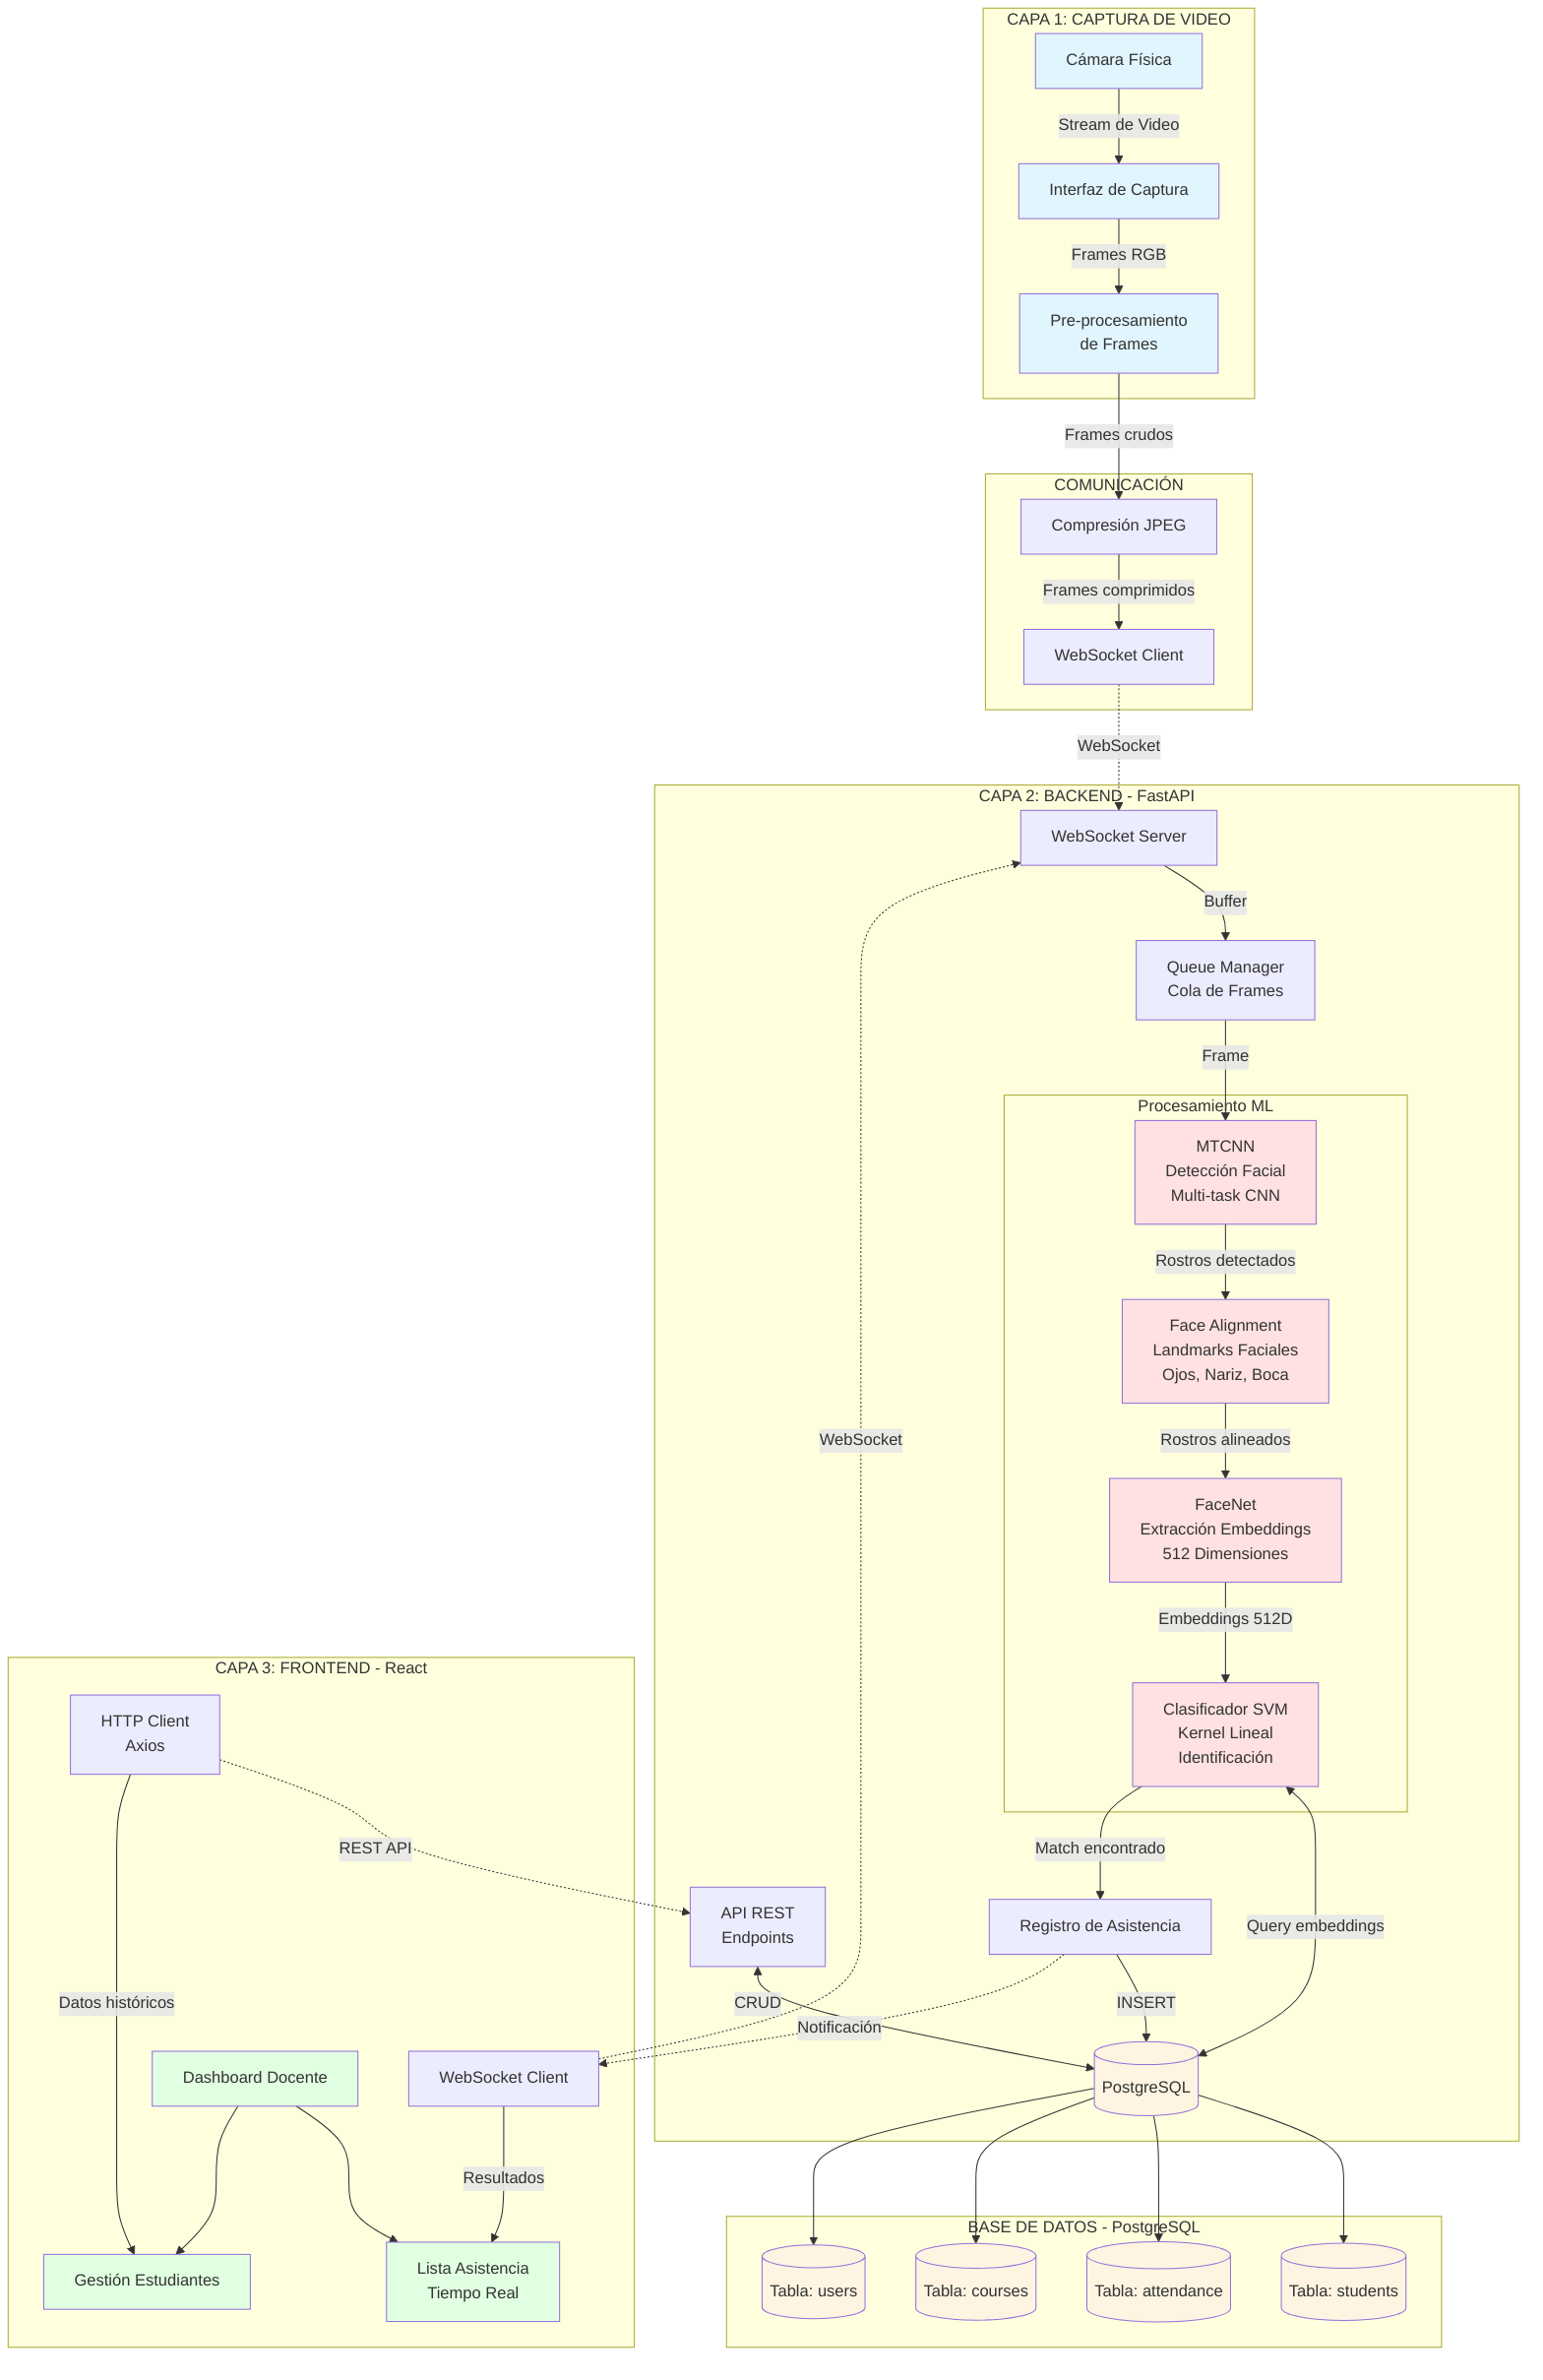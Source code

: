 graph TB
    subgraph "CAPA 1: CAPTURA DE VIDEO"
        A[Cámara Física]
        B[Interfaz de Captura]
        C[Pre-procesamiento<br/>de Frames]
        
        A -->|Stream de Video| B
        B -->|Frames RGB| C
    end
    
    subgraph "COMUNICACIÓN"
        D[WebSocket Client]
        E[Compresión JPEG]
        
        C -->|Frames crudos| E
        E -->|Frames comprimidos| D
    end
    
    subgraph "CAPA 2: BACKEND - FastAPI"
        F[WebSocket Server]
        G[Queue Manager<br/>Cola de Frames]
        
        subgraph "Procesamiento ML"
            H[MTCNN<br/>Detección Facial<br/>Multi-task CNN]
            I[Face Alignment<br/>Landmarks Faciales<br/>Ojos, Nariz, Boca]
            J[FaceNet<br/>Extracción Embeddings<br/>512 Dimensiones]
            K[Clasificador SVM<br/>Kernel Lineal<br/>Identificación]
        end
        
        L[(PostgreSQL)]
        M[API REST<br/>Endpoints]
        N[Registro de Asistencia]
        
        D -.->|WebSocket| F
        F -->|Buffer| G
        G -->|Frame| H
        H -->|Rostros detectados| I
        I -->|Rostros alineados| J
        J -->|Embeddings 512D| K
        K <-->|Query embeddings| L
        K -->|Match encontrado| N
        N -->|INSERT| L
        M <-->|CRUD| L
    end
    
    subgraph "CAPA 3: FRONTEND - React"
        O[WebSocket Client]
        P[Dashboard Docente]
        Q[Lista Asistencia<br/>Tiempo Real]
        R[Gestión Estudiantes]
        T[HTTP Client<br/>Axios]
        
        O -.->|WebSocket| F
        T -.->|REST API| M
        O -->|Resultados| Q
        T -->|Datos históricos| R
        P --> Q
        P --> R
    end
    
    subgraph "BASE DE DATOS - PostgreSQL"
        L1[(Tabla: students)]
        L2[(Tabla: attendance)]
        L3[(Tabla: courses)]
        L4[(Tabla: users)]
        
        L --> L1
        L --> L2
        L --> L3
        L --> L4
    end
    
    N -.->|Notificación| O
    
    style A fill:#e1f5ff
    style B fill:#e1f5ff
    style C fill:#e1f5ff
    style H fill:#ffe1e1
    style I fill:#ffe1e1
    style J fill:#ffe1e1
    style K fill:#ffe1e1
    style L fill:#fff4e1
    style L1 fill:#fff4e1
    style L2 fill:#fff4e1
    style L3 fill:#fff4e1
    style L4 fill:#fff4e1
    style P fill:#e1ffe1
    style Q fill:#e1ffe1
    style R fill:#e1ffe1